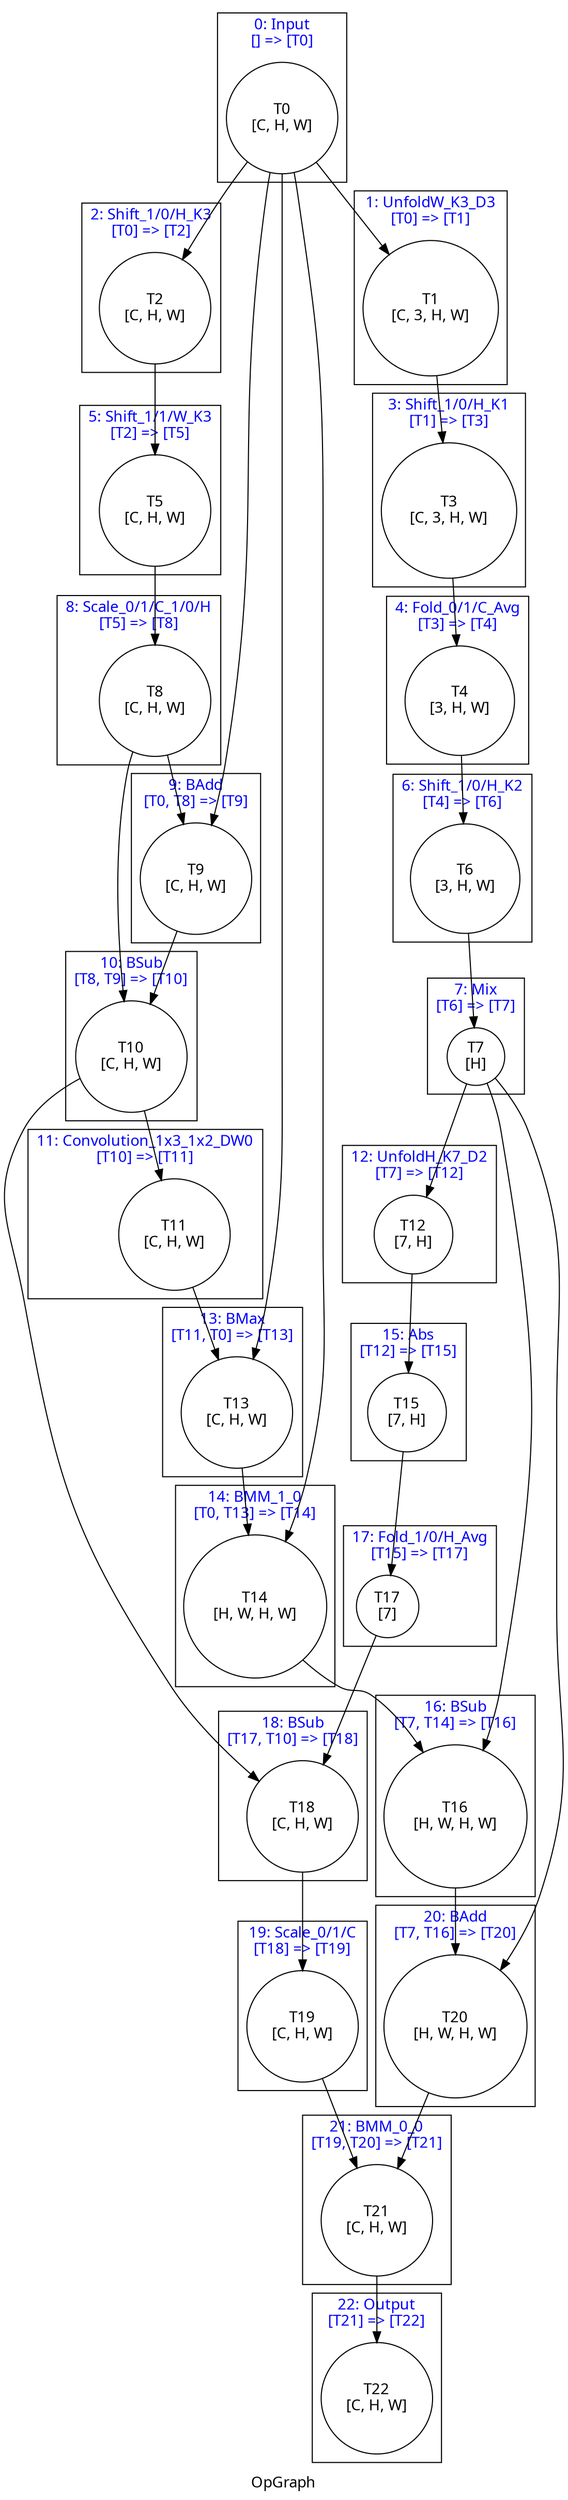 digraph OpGraph {
    label = "OpGraph"
    fontname = "Graphik";
    subgraph tensors {
        node [shape = circle, color = black, fontname = "Graphik"]
        t_0; t_1; t_2; t_3; t_4; t_5; t_6; t_7; t_8; t_9; t_10; t_11; t_12; t_13; t_14; t_15; t_16; t_17; t_18; t_19; t_20; t_21; t_22; 
    }
    subgraph cluster_0 {
        fontcolor = blue;
        label = "0: Input\n[] => [T0]";
        t_0 [label = "T0\n[C, H, W]"];
    }
    subgraph cluster_1 {
        fontcolor = blue;
        label = "1: UnfoldW_K3_D3\n[T0] => [T1]";
        t_1 [label = "T1\n[C, 3, H, W]"];
    }
    subgraph cluster_2 {
        fontcolor = blue;
        label = "2: Shift_1/0/H_K3\n[T0] => [T2]";
        t_2 [label = "T2\n[C, H, W]"];
    }
    subgraph cluster_3 {
        fontcolor = blue;
        label = "3: Shift_1/0/H_K1\n[T1] => [T3]";
        t_3 [label = "T3\n[C, 3, H, W]"];
    }
    subgraph cluster_4 {
        fontcolor = blue;
        label = "4: Fold_0/1/C_Avg\n[T3] => [T4]";
        t_4 [label = "T4\n[3, H, W]"];
    }
    subgraph cluster_5 {
        fontcolor = blue;
        label = "5: Shift_1/1/W_K3\n[T2] => [T5]";
        t_5 [label = "T5\n[C, H, W]"];
    }
    subgraph cluster_6 {
        fontcolor = blue;
        label = "6: Shift_1/0/H_K2\n[T4] => [T6]";
        t_6 [label = "T6\n[3, H, W]"];
    }
    subgraph cluster_7 {
        fontcolor = blue;
        label = "7: Mix\n[T6] => [T7]";
        t_7 [label = "T7\n[H]"];
    }
    subgraph cluster_8 {
        fontcolor = blue;
        label = "8: Scale_0/1/C_1/0/H\n[T5] => [T8]";
        t_8 [label = "T8\n[C, H, W]"];
    }
    subgraph cluster_9 {
        fontcolor = blue;
        label = "9: BAdd\n[T0, T8] => [T9]";
        t_9 [label = "T9\n[C, H, W]"];
    }
    subgraph cluster_10 {
        fontcolor = blue;
        label = "10: BSub\n[T8, T9] => [T10]";
        t_10 [label = "T10\n[C, H, W]"];
    }
    subgraph cluster_11 {
        fontcolor = blue;
        label = "11: Convolution_1x3_1x2_DW0\n[T10] => [T11]";
        t_11 [label = "T11\n[C, H, W]"];
    }
    subgraph cluster_12 {
        fontcolor = blue;
        label = "12: UnfoldH_K7_D2\n[T7] => [T12]";
        t_12 [label = "T12\n[7, H]"];
    }
    subgraph cluster_13 {
        fontcolor = blue;
        label = "13: BMax\n[T11, T0] => [T13]";
        t_13 [label = "T13\n[C, H, W]"];
    }
    subgraph cluster_14 {
        fontcolor = blue;
        label = "14: BMM_1_0\n[T0, T13] => [T14]";
        t_14 [label = "T14\n[H, W, H, W]"];
    }
    subgraph cluster_15 {
        fontcolor = blue;
        label = "15: Abs\n[T12] => [T15]";
        t_15 [label = "T15\n[7, H]"];
    }
    subgraph cluster_16 {
        fontcolor = blue;
        label = "16: BSub\n[T7, T14] => [T16]";
        t_16 [label = "T16\n[H, W, H, W]"];
    }
    subgraph cluster_17 {
        fontcolor = blue;
        label = "17: Fold_1/0/H_Avg\n[T15] => [T17]";
        t_17 [label = "T17\n[7]"];
    }
    subgraph cluster_18 {
        fontcolor = blue;
        label = "18: BSub\n[T17, T10] => [T18]";
        t_18 [label = "T18\n[C, H, W]"];
    }
    subgraph cluster_19 {
        fontcolor = blue;
        label = "19: Scale_0/1/C\n[T18] => [T19]";
        t_19 [label = "T19\n[C, H, W]"];
    }
    subgraph cluster_20 {
        fontcolor = blue;
        label = "20: BAdd\n[T7, T16] => [T20]";
        t_20 [label = "T20\n[H, W, H, W]"];
    }
    subgraph cluster_21 {
        fontcolor = blue;
        label = "21: BMM_0_0\n[T19, T20] => [T21]";
        t_21 [label = "T21\n[C, H, W]"];
    }
    subgraph cluster_22 {
        fontcolor = blue;
        label = "22: Output\n[T21] => [T22]";
        t_22 [label = "T22\n[C, H, W]"];
    }
    t_0 -> t_1;
    t_0 -> t_2;
    t_0 -> t_9;
    t_0 -> t_13;
    t_0 -> t_14;
    t_1 -> t_3;
    t_2 -> t_5;
    t_3 -> t_4;
    t_4 -> t_6;
    t_5 -> t_8;
    t_6 -> t_7;
    t_7 -> t_12;
    t_7 -> t_16;
    t_7 -> t_20;
    t_8 -> t_9;
    t_8 -> t_10;
    t_9 -> t_10;
    t_10 -> t_11;
    t_10 -> t_18;
    t_11 -> t_13;
    t_12 -> t_15;
    t_13 -> t_14;
    t_14 -> t_16;
    t_15 -> t_17;
    t_16 -> t_20;
    t_17 -> t_18;
    t_18 -> t_19;
    t_19 -> t_21;
    t_20 -> t_21;
    t_21 -> t_22;
}

